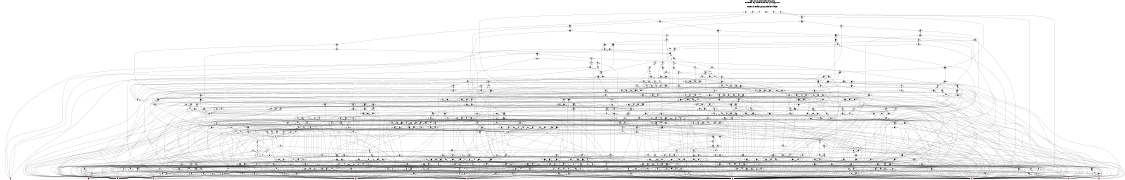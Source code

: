 # Network structure generated by ABC

digraph network {
size = "7.5,10";
center = true;
edge [dir = back];

{
  node [shape = plaintext];
  edge [style = invis];
  LevelTitle1 [label=""];
  LevelTitle2 [label=""];
  Level36 [label = ""];
  Level35 [label = ""];
  Level34 [label = ""];
  Level33 [label = ""];
  Level32 [label = ""];
  Level31 [label = ""];
  Level30 [label = ""];
  Level29 [label = ""];
  Level28 [label = ""];
  Level27 [label = ""];
  Level26 [label = ""];
  Level25 [label = ""];
  Level24 [label = ""];
  Level23 [label = ""];
  Level22 [label = ""];
  Level21 [label = ""];
  Level20 [label = ""];
  Level19 [label = ""];
  Level18 [label = ""];
  Level17 [label = ""];
  Level16 [label = ""];
  Level15 [label = ""];
  Level14 [label = ""];
  Level13 [label = ""];
  Level12 [label = ""];
  Level11 [label = ""];
  Level10 [label = ""];
  Level9 [label = ""];
  Level8 [label = ""];
  Level7 [label = ""];
  Level6 [label = ""];
  Level5 [label = ""];
  Level4 [label = ""];
  Level3 [label = ""];
  Level2 [label = ""];
  Level1 [label = ""];
  Level0 [label = ""];
  LevelTitle1 ->  LevelTitle2 ->  Level36 ->  Level35 ->  Level34 ->  Level33 ->  Level32 ->  Level31 ->  Level30 ->  Level29 ->  Level28 ->  Level27 ->  Level26 ->  Level25 ->  Level24 ->  Level23 ->  Level22 ->  Level21 ->  Level20 ->  Level19 ->  Level18 ->  Level17 ->  Level16 ->  Level15 ->  Level14 ->  Level13 ->  Level12 ->  Level11 ->  Level10 ->  Level9 ->  Level8 ->  Level7 ->  Level6 ->  Level5 ->  Level4 ->  Level3 ->  Level2 ->  Level1 ->  Level0;
}

{
  rank = same;
  LevelTitle1;
  title1 [shape=plaintext,
          fontsize=20,
          fontname = "Times-Roman",
          label="Network structure visualized by ABC\nBenchmark \"top\". Time was Thu Oct  8 20:18:58 2020. "
         ];
}

{
  rank = same;
  LevelTitle2;
  title2 [shape=plaintext,
          fontsize=18,
          fontname = "Times-Roman",
          label="The network contains 630 logic nodes and 0 latches.\n"
         ];
}

{
  rank = same;
  Level36;
  Node11 [label = "pp", shape = invtriangle, color = coral, fillcolor = coral];
  Node12 [label = "pk", shape = invtriangle, color = coral, fillcolor = coral];
  Node13 [label = "pl", shape = invtriangle, color = coral, fillcolor = coral];
  Node14 [label = "pm", shape = invtriangle, color = coral, fillcolor = coral];
  Node15 [label = "pn", shape = invtriangle, color = coral, fillcolor = coral];
  Node16 [label = "po", shape = invtriangle, color = coral, fillcolor = coral];
}

{
  rank = same;
  Level35;
  Node646 [label = "646\n", shape = ellipse];
}

{
  rank = same;
  Level34;
  Node561 [label = "561\n", shape = ellipse];
  Node645 [label = "645\n", shape = ellipse];
}

{
  rank = same;
  Level33;
  Node551 [label = "551\n", shape = ellipse];
  Node640 [label = "640\n", shape = ellipse];
}

{
  rank = same;
  Level32;
  Node546 [label = "546\n", shape = ellipse];
  Node560 [label = "560\n", shape = ellipse];
  Node639 [label = "639\n", shape = ellipse];
}

{
  rank = same;
  Level31;
  Node543 [label = "543\n", shape = ellipse];
  Node555 [label = "555\n", shape = ellipse];
  Node638 [label = "638\n", shape = ellipse];
}

{
  rank = same;
  Level30;
  Node539 [label = "539\n", shape = ellipse];
  Node552 [label = "552\n", shape = ellipse];
  Node554 [label = "554\n", shape = ellipse];
  Node564 [label = "564\n", shape = ellipse];
}

{
  rank = same;
  Level29;
  Node265 [label = "265\n", shape = ellipse];
  Node491 [label = "491\n", shape = ellipse];
  Node493 [label = "493\n", shape = ellipse];
  Node538 [label = "538\n", shape = ellipse];
  Node563 [label = "563\n", shape = ellipse];
}

{
  rank = same;
  Level28;
  Node264 [label = "264\n", shape = ellipse];
  Node490 [label = "490\n", shape = ellipse];
  Node492 [label = "492\n", shape = ellipse];
  Node537 [label = "537\n", shape = ellipse];
  Node562 [label = "562\n", shape = ellipse];
}

{
  rank = same;
  Level27;
  Node263 [label = "263\n", shape = ellipse];
  Node489 [label = "489\n", shape = ellipse];
}

{
  rank = same;
  Level26;
  Node260 [label = "260\n", shape = ellipse];
  Node262 [label = "262\n", shape = ellipse];
  Node488 [label = "488\n", shape = ellipse];
}

{
  rank = same;
  Level25;
  Node195 [label = "195\n", shape = ellipse];
  Node200 [label = "200\n", shape = ellipse];
  Node475 [label = "475\n", shape = ellipse];
  Node481 [label = "481\n", shape = ellipse];
  Node644 [label = "644\n", shape = ellipse];
}

{
  rank = same;
  Level24;
  Node194 [label = "194\n", shape = ellipse];
  Node199 [label = "199\n", shape = ellipse];
  Node468 [label = "468\n", shape = ellipse];
  Node474 [label = "474\n", shape = ellipse];
  Node480 [label = "480\n", shape = ellipse];
  Node487 [label = "487\n", shape = ellipse];
  Node636 [label = "636\n", shape = ellipse];
  Node643 [label = "643\n", shape = ellipse];
}

{
  rank = same;
  Level23;
  Node193 [label = "193\n", shape = ellipse];
  Node467 [label = "467\n", shape = ellipse];
  Node471 [label = "471\n", shape = ellipse];
  Node479 [label = "479\n", shape = ellipse];
  Node483 [label = "483\n", shape = ellipse];
  Node635 [label = "635\n", shape = ellipse];
  Node642 [label = "642\n", shape = ellipse];
}

{
  rank = same;
  Level22;
  Node185 [label = "185\n", shape = ellipse];
  Node192 [label = "192\n", shape = ellipse];
  Node382 [label = "382\n", shape = ellipse];
  Node465 [label = "465\n", shape = ellipse];
  Node469 [label = "469\n", shape = ellipse];
  Node470 [label = "470\n", shape = ellipse];
  Node482 [label = "482\n", shape = ellipse];
  Node576 [label = "576\n", shape = ellipse];
  Node581 [label = "581\n", shape = ellipse];
  Node582 [label = "582\n", shape = ellipse];
  Node634 [label = "634\n", shape = ellipse];
}

{
  rank = same;
  Level21;
  Node180 [label = "180\n", shape = ellipse];
  Node191 [label = "191\n", shape = ellipse];
  Node363 [label = "363\n", shape = ellipse];
  Node373 [label = "373\n", shape = ellipse];
  Node381 [label = "381\n", shape = ellipse];
  Node420 [label = "420\n", shape = ellipse];
  Node426 [label = "426\n", shape = ellipse];
  Node452 [label = "452\n", shape = ellipse];
  Node473 [label = "473\n", shape = ellipse];
  Node477 [label = "477\n", shape = ellipse];
  Node486 [label = "486\n", shape = ellipse];
  Node575 [label = "575\n", shape = ellipse];
  Node580 [label = "580\n", shape = ellipse];
  Node631 [label = "631\n", shape = ellipse];
  Node633 [label = "633\n", shape = ellipse];
  Node641 [label = "641\n", shape = ellipse];
}

{
  rank = same;
  Level20;
  Node178 [label = "178\n", shape = ellipse];
  Node179 [label = "179\n", shape = ellipse];
  Node188 [label = "188\n", shape = ellipse];
  Node189 [label = "189\n", shape = ellipse];
  Node362 [label = "362\n", shape = ellipse];
  Node372 [label = "372\n", shape = ellipse];
  Node380 [label = "380\n", shape = ellipse];
  Node419 [label = "419\n", shape = ellipse];
  Node425 [label = "425\n", shape = ellipse];
  Node451 [label = "451\n", shape = ellipse];
  Node466 [label = "466\n", shape = ellipse];
  Node472 [label = "472\n", shape = ellipse];
  Node476 [label = "476\n", shape = ellipse];
  Node478 [label = "478\n", shape = ellipse];
  Node485 [label = "485\n", shape = ellipse];
  Node574 [label = "574\n", shape = ellipse];
  Node579 [label = "579\n", shape = ellipse];
  Node592 [label = "592\n", shape = ellipse];
  Node597 [label = "597\n", shape = ellipse];
  Node630 [label = "630\n", shape = ellipse];
}

{
  rank = same;
  Level19;
  Node135 [label = "135\n", shape = ellipse];
  Node140 [label = "140\n", shape = ellipse];
  Node148 [label = "148\n", shape = ellipse];
  Node184 [label = "184\n", shape = ellipse];
  Node187 [label = "187\n", shape = ellipse];
  Node351 [label = "351\n", shape = ellipse];
  Node361 [label = "361\n", shape = ellipse];
  Node371 [label = "371\n", shape = ellipse];
  Node379 [label = "379\n", shape = ellipse];
  Node387 [label = "387\n", shape = ellipse];
  Node399 [label = "399\n", shape = ellipse];
  Node409 [label = "409\n", shape = ellipse];
  Node432 [label = "432\n", shape = ellipse];
  Node439 [label = "439\n", shape = ellipse];
  Node450 [label = "450\n", shape = ellipse];
  Node573 [label = "573\n", shape = ellipse];
  Node578 [label = "578\n", shape = ellipse];
  Node591 [label = "591\n", shape = ellipse];
  Node596 [label = "596\n", shape = ellipse];
  Node622 [label = "622\n", shape = ellipse];
  Node637 [label = "637\n", shape = ellipse];
}

{
  rank = same;
  Level18;
  Node134 [label = "134\n", shape = ellipse];
  Node139 [label = "139\n", shape = ellipse];
  Node147 [label = "147\n", shape = ellipse];
  Node169 [label = "169\n", shape = ellipse];
  Node181 [label = "181\n", shape = ellipse];
  Node256 [label = "256\n", shape = ellipse];
  Node350 [label = "350\n", shape = ellipse];
  Node360 [label = "360\n", shape = ellipse];
  Node370 [label = "370\n", shape = ellipse];
  Node378 [label = "378\n", shape = ellipse];
  Node386 [label = "386\n", shape = ellipse];
  Node398 [label = "398\n", shape = ellipse];
  Node408 [label = "408\n", shape = ellipse];
  Node431 [label = "431\n", shape = ellipse];
  Node438 [label = "438\n", shape = ellipse];
  Node449 [label = "449\n", shape = ellipse];
  Node559 [label = "559\n", shape = ellipse];
  Node569 [label = "569\n", shape = ellipse];
  Node572 [label = "572\n", shape = ellipse];
  Node577 [label = "577\n", shape = ellipse];
  Node587 [label = "587\n", shape = ellipse];
  Node590 [label = "590\n", shape = ellipse];
  Node595 [label = "595\n", shape = ellipse];
  Node602 [label = "602\n", shape = ellipse];
  Node603 [label = "603\n", shape = ellipse];
  Node621 [label = "621\n", shape = ellipse];
}

{
  rank = same;
  Level17;
  Node117 [label = "117\n", shape = ellipse];
  Node130 [label = "130\n", shape = ellipse];
  Node133 [label = "133\n", shape = ellipse];
  Node138 [label = "138\n", shape = ellipse];
  Node143 [label = "143\n", shape = ellipse];
  Node146 [label = "146\n", shape = ellipse];
  Node168 [label = "168\n", shape = ellipse];
  Node255 [label = "255\n", shape = ellipse];
  Node349 [label = "349\n", shape = ellipse];
  Node356 [label = "356\n", shape = ellipse];
  Node357 [label = "357\n", shape = ellipse];
  Node359 [label = "359\n", shape = ellipse];
  Node369 [label = "369\n", shape = ellipse];
  Node377 [label = "377\n", shape = ellipse];
  Node385 [label = "385\n", shape = ellipse];
  Node393 [label = "393\n", shape = ellipse];
  Node550 [label = "550\n", shape = ellipse];
  Node558 [label = "558\n", shape = ellipse];
  Node568 [label = "568\n", shape = ellipse];
  Node589 [label = "589\n", shape = ellipse];
  Node594 [label = "594\n", shape = ellipse];
  Node601 [label = "601\n", shape = ellipse];
  Node620 [label = "620\n", shape = ellipse];
}

{
  rank = same;
  Level16;
  Node116 [label = "116\n", shape = ellipse];
  Node125 [label = "125\n", shape = ellipse];
  Node132 [label = "132\n", shape = ellipse];
  Node137 [label = "137\n", shape = ellipse];
  Node145 [label = "145\n", shape = ellipse];
  Node167 [label = "167\n", shape = ellipse];
  Node251 [label = "251\n", shape = ellipse];
  Node254 [label = "254\n", shape = ellipse];
  Node259 [label = "259\n", shape = ellipse];
  Node348 [label = "348\n", shape = ellipse];
  Node354 [label = "354\n", shape = ellipse];
  Node358 [label = "358\n", shape = ellipse];
  Node368 [label = "368\n", shape = ellipse];
  Node375 [label = "375\n", shape = ellipse];
  Node376 [label = "376\n", shape = ellipse];
  Node384 [label = "384\n", shape = ellipse];
  Node464 [label = "464\n", shape = ellipse];
  Node549 [label = "549\n", shape = ellipse];
  Node556 [label = "556\n", shape = ellipse];
  Node557 [label = "557\n", shape = ellipse];
  Node588 [label = "588\n", shape = ellipse];
  Node593 [label = "593\n", shape = ellipse];
  Node600 [label = "600\n", shape = ellipse];
  Node619 [label = "619\n", shape = ellipse];
}

{
  rank = same;
  Level15;
  Node115 [label = "115\n", shape = ellipse];
  Node124 [label = "124\n", shape = ellipse];
  Node131 [label = "131\n", shape = ellipse];
  Node136 [label = "136\n", shape = ellipse];
  Node144 [label = "144\n", shape = ellipse];
  Node166 [label = "166\n", shape = ellipse];
  Node183 [label = "183\n", shape = ellipse];
  Node249 [label = "249\n", shape = ellipse];
  Node253 [label = "253\n", shape = ellipse];
  Node258 [label = "258\n", shape = ellipse];
  Node346 [label = "346\n", shape = ellipse];
  Node347 [label = "347\n", shape = ellipse];
  Node374 [label = "374\n", shape = ellipse];
  Node383 [label = "383\n", shape = ellipse];
  Node418 [label = "418\n", shape = ellipse];
  Node424 [label = "424\n", shape = ellipse];
  Node437 [label = "437\n", shape = ellipse];
  Node443 [label = "443\n", shape = ellipse];
  Node462 [label = "462\n", shape = ellipse];
  Node463 [label = "463\n", shape = ellipse];
  Node497 [label = "497\n", shape = ellipse];
  Node510 [label = "510\n", shape = ellipse];
  Node548 [label = "548\n", shape = ellipse];
  Node553 [label = "553\n", shape = ellipse];
  Node628 [label = "628\n", shape = ellipse];
  Node629 [label = "629\n", shape = ellipse];
  Node632 [label = "632\n", shape = ellipse];
}

{
  rank = same;
  Level14;
  Node97 [label = "97\n", shape = ellipse];
  Node113 [label = "113\n", shape = ellipse];
  Node182 [label = "182\n", shape = ellipse];
  Node186 [label = "186\n", shape = ellipse];
  Node209 [label = "209\n", shape = ellipse];
  Node226 [label = "226\n", shape = ellipse];
  Node245 [label = "245\n", shape = ellipse];
  Node257 [label = "257\n", shape = ellipse];
  Node261 [label = "261\n", shape = ellipse];
  Node320 [label = "320\n", shape = ellipse];
  Node322 [label = "322\n", shape = ellipse];
  Node343 [label = "343\n", shape = ellipse];
  Node345 [label = "345\n", shape = ellipse];
  Node397 [label = "397\n", shape = ellipse];
  Node403 [label = "403\n", shape = ellipse];
  Node407 [label = "407\n", shape = ellipse];
  Node417 [label = "417\n", shape = ellipse];
  Node423 [label = "423\n", shape = ellipse];
  Node430 [label = "430\n", shape = ellipse];
  Node436 [label = "436\n", shape = ellipse];
  Node442 [label = "442\n", shape = ellipse];
  Node456 [label = "456\n", shape = ellipse];
  Node461 [label = "461\n", shape = ellipse];
  Node496 [label = "496\n", shape = ellipse];
  Node509 [label = "509\n", shape = ellipse];
  Node520 [label = "520\n", shape = ellipse];
  Node545 [label = "545\n", shape = ellipse];
  Node586 [label = "586\n", shape = ellipse];
  Node607 [label = "607\n", shape = ellipse];
  Node610 [label = "610\n", shape = ellipse];
  Node618 [label = "618\n", shape = ellipse];
  Node627 [label = "627\n", shape = ellipse];
}

{
  rank = same;
  Level13;
  Node83 [label = "83\n", shape = ellipse];
  Node87 [label = "87\n", shape = ellipse];
  Node91 [label = "91\n", shape = ellipse];
  Node96 [label = "96\n", shape = ellipse];
  Node110 [label = "110\n", shape = ellipse];
  Node112 [label = "112\n", shape = ellipse];
  Node165 [label = "165\n", shape = ellipse];
  Node177 [label = "177\n", shape = ellipse];
  Node208 [label = "208\n", shape = ellipse];
  Node213 [label = "213\n", shape = ellipse];
  Node225 [label = "225\n", shape = ellipse];
  Node244 [label = "244\n", shape = ellipse];
  Node319 [label = "319\n", shape = ellipse];
  Node321 [label = "321\n", shape = ellipse];
  Node341 [label = "341\n", shape = ellipse];
  Node344 [label = "344\n", shape = ellipse];
  Node396 [label = "396\n", shape = ellipse];
  Node402 [label = "402\n", shape = ellipse];
  Node406 [label = "406\n", shape = ellipse];
  Node416 [label = "416\n", shape = ellipse];
  Node422 [label = "422\n", shape = ellipse];
  Node429 [label = "429\n", shape = ellipse];
  Node435 [label = "435\n", shape = ellipse];
  Node441 [label = "441\n", shape = ellipse];
  Node455 [label = "455\n", shape = ellipse];
  Node460 [label = "460\n", shape = ellipse];
  Node495 [label = "495\n", shape = ellipse];
  Node508 [label = "508\n", shape = ellipse];
  Node519 [label = "519\n", shape = ellipse];
  Node536 [label = "536\n", shape = ellipse];
  Node571 [label = "571\n", shape = ellipse];
  Node585 [label = "585\n", shape = ellipse];
  Node606 [label = "606\n", shape = ellipse];
  Node609 [label = "609\n", shape = ellipse];
  Node617 [label = "617\n", shape = ellipse];
  Node626 [label = "626\n", shape = ellipse];
}

{
  rank = same;
  Level12;
  Node82 [label = "82\n", shape = ellipse];
  Node86 [label = "86\n", shape = ellipse];
  Node90 [label = "90\n", shape = ellipse];
  Node95 [label = "95\n", shape = ellipse];
  Node108 [label = "108\n", shape = ellipse];
  Node111 [label = "111\n", shape = ellipse];
  Node164 [label = "164\n", shape = ellipse];
  Node176 [label = "176\n", shape = ellipse];
  Node190 [label = "190\n", shape = ellipse];
  Node207 [label = "207\n", shape = ellipse];
  Node212 [label = "212\n", shape = ellipse];
  Node224 [label = "224\n", shape = ellipse];
  Node243 [label = "243\n", shape = ellipse];
  Node318 [label = "318\n", shape = ellipse];
  Node335 [label = "335\n", shape = ellipse];
  Node340 [label = "340\n", shape = ellipse];
  Node395 [label = "395\n", shape = ellipse];
  Node401 [label = "401\n", shape = ellipse];
  Node405 [label = "405\n", shape = ellipse];
  Node414 [label = "414\n", shape = ellipse];
  Node428 [label = "428\n", shape = ellipse];
  Node434 [label = "434\n", shape = ellipse];
  Node440 [label = "440\n", shape = ellipse];
  Node454 [label = "454\n", shape = ellipse];
  Node494 [label = "494\n", shape = ellipse];
  Node507 [label = "507\n", shape = ellipse];
  Node518 [label = "518\n", shape = ellipse];
  Node535 [label = "535\n", shape = ellipse];
  Node570 [label = "570\n", shape = ellipse];
  Node584 [label = "584\n", shape = ellipse];
  Node605 [label = "605\n", shape = ellipse];
  Node608 [label = "608\n", shape = ellipse];
  Node616 [label = "616\n", shape = ellipse];
  Node625 [label = "625\n", shape = ellipse];
}

{
  rank = same;
  Level11;
  Node81 [label = "81\n", shape = ellipse];
  Node85 [label = "85\n", shape = ellipse];
  Node89 [label = "89\n", shape = ellipse];
  Node93 [label = "93\n", shape = ellipse];
  Node102 [label = "102\n", shape = ellipse];
  Node107 [label = "107\n", shape = ellipse];
  Node129 [label = "129\n", shape = ellipse];
  Node142 [label = "142\n", shape = ellipse];
  Node156 [label = "156\n", shape = ellipse];
  Node163 [label = "163\n", shape = ellipse];
  Node175 [label = "175\n", shape = ellipse];
  Node206 [label = "206\n", shape = ellipse];
  Node211 [label = "211\n", shape = ellipse];
  Node223 [label = "223\n", shape = ellipse];
  Node317 [label = "317\n", shape = ellipse];
  Node334 [label = "334\n", shape = ellipse];
  Node339 [label = "339\n", shape = ellipse];
  Node342 [label = "342\n", shape = ellipse];
  Node394 [label = "394\n", shape = ellipse];
  Node400 [label = "400\n", shape = ellipse];
  Node404 [label = "404\n", shape = ellipse];
  Node412 [label = "412\n", shape = ellipse];
  Node413 [label = "413\n", shape = ellipse];
  Node427 [label = "427\n", shape = ellipse];
  Node433 [label = "433\n", shape = ellipse];
  Node453 [label = "453\n", shape = ellipse];
  Node506 [label = "506\n", shape = ellipse];
  Node517 [label = "517\n", shape = ellipse];
  Node534 [label = "534\n", shape = ellipse];
  Node583 [label = "583\n", shape = ellipse];
  Node604 [label = "604\n", shape = ellipse];
}

{
  rank = same;
  Level10;
  Node80 [label = "80\n", shape = ellipse];
  Node84 [label = "84\n", shape = ellipse];
  Node88 [label = "88\n", shape = ellipse];
  Node92 [label = "92\n", shape = ellipse];
  Node101 [label = "101\n", shape = ellipse];
  Node106 [label = "106\n", shape = ellipse];
  Node109 [label = "109\n", shape = ellipse];
  Node128 [label = "128\n", shape = ellipse];
  Node141 [label = "141\n", shape = ellipse];
  Node155 [label = "155\n", shape = ellipse];
  Node162 [label = "162\n", shape = ellipse];
  Node174 [label = "174\n", shape = ellipse];
  Node205 [label = "205\n", shape = ellipse];
  Node210 [label = "210\n", shape = ellipse];
  Node316 [label = "316\n", shape = ellipse];
}

{
  rank = same;
  Level9;
  Node79 [label = "79\n", shape = ellipse];
  Node310 [label = "310\n", shape = ellipse];
  Node315 [label = "315\n", shape = ellipse];
}

{
  rank = same;
  Level8;
  Node78 [label = "78\n", shape = ellipse];
  Node309 [label = "309\n", shape = ellipse];
  Node314 [label = "314\n", shape = ellipse];
}

{
  rank = same;
  Level7;
  Node75 [label = "75\n", shape = ellipse];
  Node77 [label = "77\n", shape = ellipse];
  Node308 [label = "308\n", shape = ellipse];
  Node312 [label = "312\n", shape = ellipse];
  Node313 [label = "313\n", shape = ellipse];
  Node484 [label = "484\n", shape = ellipse];
}

{
  rank = same;
  Level6;
  Node61 [label = "61\n", shape = ellipse];
  Node73 [label = "73\n", shape = ellipse];
  Node74 [label = "74\n", shape = ellipse];
  Node76 [label = "76\n", shape = ellipse];
  Node274 [label = "274\n", shape = ellipse];
  Node285 [label = "285\n", shape = ellipse];
  Node307 [label = "307\n", shape = ellipse];
  Node311 [label = "311\n", shape = ellipse];
  Node327 [label = "327\n", shape = ellipse];
  Node392 [label = "392\n", shape = ellipse];
}

{
  rank = same;
  Level5;
  Node34 [label = "34\n", shape = ellipse];
  Node47 [label = "47\n", shape = ellipse];
  Node60 [label = "60\n", shape = ellipse];
  Node66 [label = "66\n", shape = ellipse];
  Node72 [label = "72\n", shape = ellipse];
  Node120 [label = "120\n", shape = ellipse];
  Node152 [label = "152\n", shape = ellipse];
  Node160 [label = "160\n", shape = ellipse];
  Node173 [label = "173\n", shape = ellipse];
  Node204 [label = "204\n", shape = ellipse];
  Node218 [label = "218\n", shape = ellipse];
  Node222 [label = "222\n", shape = ellipse];
  Node250 [label = "250\n", shape = ellipse];
  Node252 [label = "252\n", shape = ellipse];
  Node269 [label = "269\n", shape = ellipse];
  Node279 [label = "279\n", shape = ellipse];
  Node284 [label = "284\n", shape = ellipse];
  Node289 [label = "289\n", shape = ellipse];
  Node293 [label = "293\n", shape = ellipse];
  Node305 [label = "305\n", shape = ellipse];
  Node306 [label = "306\n", shape = ellipse];
  Node326 [label = "326\n", shape = ellipse];
  Node330 [label = "330\n", shape = ellipse];
  Node333 [label = "333\n", shape = ellipse];
  Node353 [label = "353\n", shape = ellipse];
  Node367 [label = "367\n", shape = ellipse];
  Node391 [label = "391\n", shape = ellipse];
  Node447 [label = "447\n", shape = ellipse];
  Node459 [label = "459\n", shape = ellipse];
  Node501 [label = "501\n", shape = ellipse];
  Node505 [label = "505\n", shape = ellipse];
  Node524 [label = "524\n", shape = ellipse];
  Node544 [label = "544\n", shape = ellipse];
  Node547 [label = "547\n", shape = ellipse];
  Node567 [label = "567\n", shape = ellipse];
}

{
  rank = same;
  Level4;
  Node24 [label = "24\n", shape = ellipse];
  Node33 [label = "33\n", shape = ellipse];
  Node40 [label = "40\n", shape = ellipse];
  Node46 [label = "46\n", shape = ellipse];
  Node59 [label = "59\n", shape = ellipse];
  Node65 [label = "65\n", shape = ellipse];
  Node71 [label = "71\n", shape = ellipse];
  Node119 [label = "119\n", shape = ellipse];
  Node151 [label = "151\n", shape = ellipse];
  Node159 [label = "159\n", shape = ellipse];
  Node172 [label = "172\n", shape = ellipse];
  Node198 [label = "198\n", shape = ellipse];
  Node203 [label = "203\n", shape = ellipse];
  Node217 [label = "217\n", shape = ellipse];
  Node221 [label = "221\n", shape = ellipse];
  Node229 [label = "229\n", shape = ellipse];
  Node233 [label = "233\n", shape = ellipse];
  Node236 [label = "236\n", shape = ellipse];
  Node239 [label = "239\n", shape = ellipse];
  Node242 [label = "242\n", shape = ellipse];
  Node248 [label = "248\n", shape = ellipse];
  Node267 [label = "267\n", shape = ellipse];
  Node268 [label = "268\n", shape = ellipse];
  Node272 [label = "272\n", shape = ellipse];
  Node273 [label = "273\n", shape = ellipse];
  Node278 [label = "278\n", shape = ellipse];
  Node283 [label = "283\n", shape = ellipse];
  Node288 [label = "288\n", shape = ellipse];
  Node292 [label = "292\n", shape = ellipse];
  Node298 [label = "298\n", shape = ellipse];
  Node301 [label = "301\n", shape = ellipse];
  Node304 [label = "304\n", shape = ellipse];
  Node325 [label = "325\n", shape = ellipse];
  Node329 [label = "329\n", shape = ellipse];
  Node332 [label = "332\n", shape = ellipse];
  Node352 [label = "352\n", shape = ellipse];
  Node366 [label = "366\n", shape = ellipse];
  Node390 [label = "390\n", shape = ellipse];
  Node415 [label = "415\n", shape = ellipse];
  Node421 [label = "421\n", shape = ellipse];
  Node446 [label = "446\n", shape = ellipse];
  Node458 [label = "458\n", shape = ellipse];
  Node500 [label = "500\n", shape = ellipse];
  Node504 [label = "504\n", shape = ellipse];
  Node513 [label = "513\n", shape = ellipse];
  Node516 [label = "516\n", shape = ellipse];
  Node523 [label = "523\n", shape = ellipse];
  Node527 [label = "527\n", shape = ellipse];
  Node530 [label = "530\n", shape = ellipse];
  Node533 [label = "533\n", shape = ellipse];
  Node566 [label = "566\n", shape = ellipse];
  Node614 [label = "614\n", shape = ellipse];
  Node624 [label = "624\n", shape = ellipse];
}

{
  rank = same;
  Level3;
  Node21 [label = "21\n", shape = ellipse];
  Node23 [label = "23\n", shape = ellipse];
  Node27 [label = "27\n", shape = ellipse];
  Node32 [label = "32\n", shape = ellipse];
  Node39 [label = "39\n", shape = ellipse];
  Node44 [label = "44\n", shape = ellipse];
  Node50 [label = "50\n", shape = ellipse];
  Node52 [label = "52\n", shape = ellipse];
  Node56 [label = "56\n", shape = ellipse];
  Node64 [label = "64\n", shape = ellipse];
  Node68 [label = "68\n", shape = ellipse];
  Node70 [label = "70\n", shape = ellipse];
  Node100 [label = "100\n", shape = ellipse];
  Node105 [label = "105\n", shape = ellipse];
  Node118 [label = "118\n", shape = ellipse];
  Node122 [label = "122\n", shape = ellipse];
  Node123 [label = "123\n", shape = ellipse];
  Node127 [label = "127\n", shape = ellipse];
  Node150 [label = "150\n", shape = ellipse];
  Node154 [label = "154\n", shape = ellipse];
  Node158 [label = "158\n", shape = ellipse];
  Node171 [label = "171\n", shape = ellipse];
  Node197 [label = "197\n", shape = ellipse];
  Node202 [label = "202\n", shape = ellipse];
  Node216 [label = "216\n", shape = ellipse];
  Node220 [label = "220\n", shape = ellipse];
  Node228 [label = "228\n", shape = ellipse];
  Node232 [label = "232\n", shape = ellipse];
  Node235 [label = "235\n", shape = ellipse];
  Node238 [label = "238\n", shape = ellipse];
  Node241 [label = "241\n", shape = ellipse];
  Node247 [label = "247\n", shape = ellipse];
  Node271 [label = "271\n", shape = ellipse];
  Node277 [label = "277\n", shape = ellipse];
  Node282 [label = "282\n", shape = ellipse];
  Node287 [label = "287\n", shape = ellipse];
  Node291 [label = "291\n", shape = ellipse];
  Node297 [label = "297\n", shape = ellipse];
  Node300 [label = "300\n", shape = ellipse];
  Node303 [label = "303\n", shape = ellipse];
  Node324 [label = "324\n", shape = ellipse];
  Node328 [label = "328\n", shape = ellipse];
  Node331 [label = "331\n", shape = ellipse];
  Node337 [label = "337\n", shape = ellipse];
  Node338 [label = "338\n", shape = ellipse];
  Node355 [label = "355\n", shape = ellipse];
  Node365 [label = "365\n", shape = ellipse];
  Node389 [label = "389\n", shape = ellipse];
  Node411 [label = "411\n", shape = ellipse];
  Node445 [label = "445\n", shape = ellipse];
  Node457 [label = "457\n", shape = ellipse];
  Node499 [label = "499\n", shape = ellipse];
  Node503 [label = "503\n", shape = ellipse];
  Node512 [label = "512\n", shape = ellipse];
  Node515 [label = "515\n", shape = ellipse];
  Node522 [label = "522\n", shape = ellipse];
  Node526 [label = "526\n", shape = ellipse];
  Node529 [label = "529\n", shape = ellipse];
  Node532 [label = "532\n", shape = ellipse];
  Node542 [label = "542\n", shape = ellipse];
  Node599 [label = "599\n", shape = ellipse];
  Node613 [label = "613\n", shape = ellipse];
  Node623 [label = "623\n", shape = ellipse];
}

{
  rank = same;
  Level2;
  Node20 [label = "20\n", shape = ellipse];
  Node26 [label = "26\n", shape = ellipse];
  Node29 [label = "29\n", shape = ellipse];
  Node31 [label = "31\n", shape = ellipse];
  Node38 [label = "38\n", shape = ellipse];
  Node42 [label = "42\n", shape = ellipse];
  Node49 [label = "49\n", shape = ellipse];
  Node51 [label = "51\n", shape = ellipse];
  Node55 [label = "55\n", shape = ellipse];
  Node58 [label = "58\n", shape = ellipse];
  Node63 [label = "63\n", shape = ellipse];
  Node67 [label = "67\n", shape = ellipse];
  Node69 [label = "69\n", shape = ellipse];
  Node98 [label = "98\n", shape = ellipse];
  Node99 [label = "99\n", shape = ellipse];
  Node104 [label = "104\n", shape = ellipse];
  Node114 [label = "114\n", shape = ellipse];
  Node121 [label = "121\n", shape = ellipse];
  Node126 [label = "126\n", shape = ellipse];
  Node149 [label = "149\n", shape = ellipse];
  Node153 [label = "153\n", shape = ellipse];
  Node157 [label = "157\n", shape = ellipse];
  Node170 [label = "170\n", shape = ellipse];
  Node196 [label = "196\n", shape = ellipse];
  Node201 [label = "201\n", shape = ellipse];
  Node215 [label = "215\n", shape = ellipse];
  Node219 [label = "219\n", shape = ellipse];
  Node227 [label = "227\n", shape = ellipse];
  Node231 [label = "231\n", shape = ellipse];
  Node234 [label = "234\n", shape = ellipse];
  Node237 [label = "237\n", shape = ellipse];
  Node240 [label = "240\n", shape = ellipse];
  Node246 [label = "246\n", shape = ellipse];
  Node266 [label = "266\n", shape = ellipse];
  Node270 [label = "270\n", shape = ellipse];
  Node276 [label = "276\n", shape = ellipse];
  Node281 [label = "281\n", shape = ellipse];
  Node286 [label = "286\n", shape = ellipse];
  Node290 [label = "290\n", shape = ellipse];
  Node294 [label = "294\n", shape = ellipse];
  Node296 [label = "296\n", shape = ellipse];
  Node299 [label = "299\n", shape = ellipse];
  Node302 [label = "302\n", shape = ellipse];
  Node323 [label = "323\n", shape = ellipse];
  Node336 [label = "336\n", shape = ellipse];
  Node364 [label = "364\n", shape = ellipse];
  Node388 [label = "388\n", shape = ellipse];
  Node410 [label = "410\n", shape = ellipse];
  Node444 [label = "444\n", shape = ellipse];
  Node498 [label = "498\n", shape = ellipse];
  Node502 [label = "502\n", shape = ellipse];
  Node511 [label = "511\n", shape = ellipse];
  Node514 [label = "514\n", shape = ellipse];
  Node521 [label = "521\n", shape = ellipse];
  Node525 [label = "525\n", shape = ellipse];
  Node528 [label = "528\n", shape = ellipse];
  Node531 [label = "531\n", shape = ellipse];
  Node541 [label = "541\n", shape = ellipse];
  Node565 [label = "565\n", shape = ellipse];
  Node598 [label = "598\n", shape = ellipse];
  Node612 [label = "612\n", shape = ellipse];
  Node615 [label = "615\n", shape = ellipse];
}

{
  rank = same;
  Level1;
  Node17 [label = "17\n", shape = ellipse];
  Node18 [label = "18\n", shape = ellipse];
  Node19 [label = "19\n", shape = ellipse];
  Node22 [label = "22\n", shape = ellipse];
  Node25 [label = "25\n", shape = ellipse];
  Node28 [label = "28\n", shape = ellipse];
  Node30 [label = "30\n", shape = ellipse];
  Node35 [label = "35\n", shape = ellipse];
  Node36 [label = "36\n", shape = ellipse];
  Node37 [label = "37\n", shape = ellipse];
  Node41 [label = "41\n", shape = ellipse];
  Node43 [label = "43\n", shape = ellipse];
  Node45 [label = "45\n", shape = ellipse];
  Node48 [label = "48\n", shape = ellipse];
  Node53 [label = "53\n", shape = ellipse];
  Node54 [label = "54\n", shape = ellipse];
  Node57 [label = "57\n", shape = ellipse];
  Node62 [label = "62\n", shape = ellipse];
  Node94 [label = "94\n", shape = ellipse];
  Node103 [label = "103\n", shape = ellipse];
  Node161 [label = "161\n", shape = ellipse];
  Node214 [label = "214\n", shape = ellipse];
  Node230 [label = "230\n", shape = ellipse];
  Node275 [label = "275\n", shape = ellipse];
  Node280 [label = "280\n", shape = ellipse];
  Node295 [label = "295\n", shape = ellipse];
  Node448 [label = "448\n", shape = ellipse];
  Node540 [label = "540\n", shape = ellipse];
  Node611 [label = "611\n", shape = ellipse];
}

{
  rank = same;
  Level0;
  Node1 [label = "pa", shape = triangle, color = coral, fillcolor = coral];
  Node2 [label = "pb", shape = triangle, color = coral, fillcolor = coral];
  Node3 [label = "pc", shape = triangle, color = coral, fillcolor = coral];
  Node4 [label = "pd", shape = triangle, color = coral, fillcolor = coral];
  Node5 [label = "pe", shape = triangle, color = coral, fillcolor = coral];
  Node6 [label = "pf", shape = triangle, color = coral, fillcolor = coral];
  Node7 [label = "pg", shape = triangle, color = coral, fillcolor = coral];
  Node8 [label = "ph", shape = triangle, color = coral, fillcolor = coral];
  Node9 [label = "pi", shape = triangle, color = coral, fillcolor = coral];
  Node10 [label = "pj", shape = triangle, color = coral, fillcolor = coral];
}

title1 -> title2 [style = invis];
title2 -> Node11 [style = invis];
title2 -> Node12 [style = invis];
title2 -> Node13 [style = invis];
title2 -> Node14 [style = invis];
title2 -> Node15 [style = invis];
title2 -> Node16 [style = invis];
Node11 -> Node12 [style = invis];
Node12 -> Node13 [style = invis];
Node13 -> Node14 [style = invis];
Node14 -> Node15 [style = invis];
Node15 -> Node16 [style = invis];
Node11 -> Node24 [style = solid];
Node12 -> Node265 [style = solid];
Node13 -> Node561 [style = solid];
Node14 -> Node20 [style = solid];
Node15 -> Node18 [style = solid];
Node16 -> Node646 [style = solid];
Node17 -> Node1 [style = solid];
Node17 -> Node3 [style = solid];
Node18 -> Node2 [style = solid];
Node18 -> Node4 [style = solid];
Node19 -> Node2 [style = solid];
Node19 -> Node4 [style = solid];
Node20 -> Node18 [style = solid];
Node20 -> Node19 [style = solid];
Node21 -> Node17 [style = solid];
Node21 -> Node20 [style = solid];
Node22 -> Node1 [style = solid];
Node22 -> Node3 [style = solid];
Node23 -> Node20 [style = solid];
Node23 -> Node22 [style = solid];
Node24 -> Node21 [style = solid];
Node24 -> Node23 [style = solid];
Node25 -> Node1 [style = solid];
Node25 -> Node7 [style = solid];
Node26 -> Node8 [style = solid];
Node26 -> Node25 [style = solid];
Node27 -> Node10 [style = solid];
Node27 -> Node26 [style = solid];
Node28 -> Node7 [style = solid];
Node28 -> Node8 [style = solid];
Node29 -> Node10 [style = solid];
Node29 -> Node28 [style = solid];
Node30 -> Node6 [style = solid];
Node30 -> Node7 [style = solid];
Node31 -> Node10 [style = solid];
Node31 -> Node30 [style = solid];
Node32 -> Node29 [style = solid];
Node32 -> Node31 [style = solid];
Node33 -> Node1 [style = solid];
Node33 -> Node32 [style = solid];
Node34 -> Node5 [style = solid];
Node34 -> Node33 [style = solid];
Node35 -> Node1 [style = solid];
Node35 -> Node3 [style = solid];
Node36 -> Node7 [style = solid];
Node36 -> Node8 [style = solid];
Node37 -> Node6 [style = solid];
Node37 -> Node10 [style = solid];
Node38 -> Node35 [style = solid];
Node38 -> Node36 [style = solid];
Node39 -> Node37 [style = solid];
Node39 -> Node38 [style = solid];
Node40 -> Node5 [style = solid];
Node40 -> Node39 [style = solid];
Node41 -> Node8 [style = solid];
Node41 -> Node10 [style = solid];
Node42 -> Node7 [style = solid];
Node42 -> Node41 [style = solid];
Node43 -> Node7 [style = solid];
Node43 -> Node10 [style = solid];
Node44 -> Node42 [style = solid];
Node44 -> Node43 [style = solid];
Node45 -> Node5 [style = solid];
Node45 -> Node6 [style = solid];
Node46 -> Node44 [style = solid];
Node46 -> Node45 [style = solid];
Node47 -> Node17 [style = solid];
Node47 -> Node46 [style = solid];
Node48 -> Node1 [style = solid];
Node48 -> Node3 [style = solid];
Node49 -> Node37 [style = solid];
Node49 -> Node48 [style = solid];
Node50 -> Node5 [style = solid];
Node50 -> Node49 [style = solid];
Node51 -> Node36 [style = solid];
Node51 -> Node37 [style = solid];
Node52 -> Node5 [style = solid];
Node52 -> Node51 [style = solid];
Node53 -> Node6 [style = solid];
Node53 -> Node7 [style = solid];
Node54 -> Node8 [style = solid];
Node54 -> Node10 [style = solid];
Node55 -> Node53 [style = solid];
Node55 -> Node54 [style = solid];
Node56 -> Node5 [style = solid];
Node56 -> Node55 [style = solid];
Node57 -> Node5 [style = solid];
Node57 -> Node6 [style = solid];
Node58 -> Node36 [style = solid];
Node58 -> Node57 [style = solid];
Node59 -> Node52 [style = solid];
Node59 -> Node56 [style = solid];
Node60 -> Node58 [style = solid];
Node60 -> Node59 [style = solid];
Node61 -> Node3 [style = solid];
Node61 -> Node60 [style = solid];
Node62 -> Node5 [style = solid];
Node62 -> Node6 [style = solid];
Node63 -> Node8 [style = solid];
Node63 -> Node62 [style = solid];
Node64 -> Node10 [style = solid];
Node64 -> Node63 [style = solid];
Node65 -> Node7 [style = solid];
Node65 -> Node64 [style = solid];
Node66 -> Node22 [style = solid];
Node66 -> Node65 [style = solid];
Node67 -> Node36 [style = solid];
Node67 -> Node62 [style = solid];
Node68 -> Node22 [style = solid];
Node68 -> Node67 [style = solid];
Node69 -> Node8 [style = solid];
Node69 -> Node57 [style = solid];
Node70 -> Node10 [style = solid];
Node70 -> Node69 [style = solid];
Node71 -> Node7 [style = solid];
Node71 -> Node70 [style = solid];
Node72 -> Node22 [style = solid];
Node72 -> Node71 [style = solid];
Node73 -> Node34 [style = solid];
Node73 -> Node40 [style = solid];
Node74 -> Node47 [style = solid];
Node74 -> Node50 [style = solid];
Node75 -> Node73 [style = solid];
Node75 -> Node74 [style = solid];
Node76 -> Node68 [style = solid];
Node76 -> Node72 [style = solid];
Node77 -> Node61 [style = solid];
Node77 -> Node66 [style = solid];
Node78 -> Node76 [style = solid];
Node78 -> Node77 [style = solid];
Node79 -> Node75 [style = solid];
Node79 -> Node78 [style = solid];
Node80 -> Node7 [style = solid];
Node80 -> Node79 [style = solid];
Node81 -> Node5 [style = solid];
Node81 -> Node80 [style = solid];
Node82 -> Node3 [style = solid];
Node82 -> Node81 [style = solid];
Node83 -> Node10 [style = solid];
Node83 -> Node82 [style = solid];
Node84 -> Node57 [style = solid];
Node84 -> Node79 [style = solid];
Node85 -> Node7 [style = solid];
Node85 -> Node84 [style = solid];
Node86 -> Node8 [style = solid];
Node86 -> Node85 [style = solid];
Node87 -> Node10 [style = solid];
Node87 -> Node86 [style = solid];
Node88 -> Node57 [style = solid];
Node88 -> Node79 [style = solid];
Node89 -> Node8 [style = solid];
Node89 -> Node88 [style = solid];
Node90 -> Node25 [style = solid];
Node90 -> Node89 [style = solid];
Node91 -> Node10 [style = solid];
Node91 -> Node90 [style = solid];
Node92 -> Node7 [style = solid];
Node92 -> Node79 [style = solid];
Node93 -> Node80 [style = solid];
Node93 -> Node92 [style = solid];
Node94 -> Node5 [style = solid];
Node94 -> Node6 [style = solid];
Node95 -> Node8 [style = solid];
Node95 -> Node93 [style = solid];
Node96 -> Node94 [style = solid];
Node96 -> Node95 [style = solid];
Node97 -> Node10 [style = solid];
Node97 -> Node96 [style = solid];
Node98 -> Node10 [style = solid];
Node98 -> Node36 [style = solid];
Node99 -> Node22 [style = solid];
Node99 -> Node45 [style = solid];
Node100 -> Node98 [style = solid];
Node100 -> Node99 [style = solid];
Node101 -> Node62 [style = solid];
Node101 -> Node79 [style = solid];
Node102 -> Node98 [style = solid];
Node102 -> Node101 [style = solid];
Node103 -> Node5 [style = solid];
Node103 -> Node8 [style = solid];
Node104 -> Node37 [style = solid];
Node104 -> Node103 [style = solid];
Node105 -> Node1 [style = solid];
Node105 -> Node104 [style = solid];
Node106 -> Node1 [style = solid];
Node106 -> Node79 [style = solid];
Node107 -> Node57 [style = solid];
Node107 -> Node106 [style = solid];
Node108 -> Node98 [style = solid];
Node108 -> Node107 [style = solid];
Node109 -> Node79 [style = solid];
Node109 -> Node104 [style = solid];
Node110 -> Node108 [style = solid];
Node110 -> Node109 [style = solid];
Node111 -> Node100 [style = solid];
Node111 -> Node102 [style = solid];
Node112 -> Node105 [style = solid];
Node112 -> Node111 [style = solid];
Node113 -> Node110 [style = solid];
Node113 -> Node112 [style = solid];
Node114 -> Node7 [style = solid];
Node114 -> Node57 [style = solid];
Node115 -> Node8 [style = solid];
Node115 -> Node113 [style = solid];
Node116 -> Node114 [style = solid];
Node116 -> Node115 [style = solid];
Node117 -> Node10 [style = solid];
Node117 -> Node116 [style = solid];
Node118 -> Node8 [style = solid];
Node118 -> Node114 [style = solid];
Node119 -> Node1 [style = solid];
Node119 -> Node118 [style = solid];
Node120 -> Node10 [style = solid];
Node120 -> Node119 [style = solid];
Node121 -> Node7 [style = solid];
Node121 -> Node22 [style = solid];
Node122 -> Node104 [style = solid];
Node122 -> Node121 [style = solid];
Node123 -> Node45 [style = solid];
Node123 -> Node98 [style = solid];
Node124 -> Node113 [style = solid];
Node124 -> Node123 [style = solid];
Node125 -> Node122 [style = solid];
Node125 -> Node124 [style = solid];
Node126 -> Node5 [style = solid];
Node126 -> Node53 [style = solid];
Node127 -> Node8 [style = solid];
Node127 -> Node126 [style = solid];
Node128 -> Node79 [style = solid];
Node128 -> Node127 [style = solid];
Node129 -> Node10 [style = solid];
Node129 -> Node128 [style = solid];
Node130 -> Node125 [style = solid];
Node130 -> Node129 [style = solid];
Node131 -> Node53 [style = solid];
Node131 -> Node113 [style = solid];
Node132 -> Node8 [style = solid];
Node132 -> Node131 [style = solid];
Node133 -> Node1 [style = solid];
Node133 -> Node132 [style = solid];
Node134 -> Node10 [style = solid];
Node134 -> Node133 [style = solid];
Node135 -> Node5 [style = solid];
Node135 -> Node134 [style = solid];
Node136 -> Node94 [style = solid];
Node136 -> Node113 [style = solid];
Node137 -> Node7 [style = solid];
Node137 -> Node136 [style = solid];
Node138 -> Node8 [style = solid];
Node138 -> Node137 [style = solid];
Node139 -> Node10 [style = solid];
Node139 -> Node138 [style = solid];
Node140 -> Node125 [style = solid];
Node140 -> Node139 [style = solid];
Node141 -> Node79 [style = solid];
Node141 -> Node127 [style = solid];
Node142 -> Node10 [style = solid];
Node142 -> Node141 [style = solid];
Node143 -> Node125 [style = solid];
Node143 -> Node142 [style = solid];
Node144 -> Node94 [style = solid];
Node144 -> Node113 [style = solid];
Node145 -> Node7 [style = solid];
Node145 -> Node144 [style = solid];
Node146 -> Node8 [style = solid];
Node146 -> Node145 [style = solid];
Node147 -> Node10 [style = solid];
Node147 -> Node146 [style = solid];
Node148 -> Node125 [style = solid];
Node148 -> Node147 [style = solid];
Node149 -> Node5 [style = solid];
Node149 -> Node35 [style = solid];
Node150 -> Node6 [style = solid];
Node150 -> Node149 [style = solid];
Node151 -> Node7 [style = solid];
Node151 -> Node150 [style = solid];
Node152 -> Node10 [style = solid];
Node152 -> Node151 [style = solid];
Node153 -> Node1 [style = solid];
Node153 -> Node62 [style = solid];
Node154 -> Node8 [style = solid];
Node154 -> Node153 [style = solid];
Node155 -> Node79 [style = solid];
Node155 -> Node154 [style = solid];
Node156 -> Node10 [style = solid];
Node156 -> Node155 [style = solid];
Node157 -> Node5 [style = solid];
Node157 -> Node48 [style = solid];
Node158 -> Node6 [style = solid];
Node158 -> Node157 [style = solid];
Node159 -> Node7 [style = solid];
Node159 -> Node158 [style = solid];
Node160 -> Node10 [style = solid];
Node160 -> Node159 [style = solid];
Node161 -> Node1 [style = solid];
Node161 -> Node5 [style = solid];
Node162 -> Node79 [style = solid];
Node162 -> Node161 [style = solid];
Node163 -> Node6 [style = solid];
Node163 -> Node162 [style = solid];
Node164 -> Node7 [style = solid];
Node164 -> Node163 [style = solid];
Node165 -> Node10 [style = solid];
Node165 -> Node164 [style = solid];
Node166 -> Node113 [style = solid];
Node166 -> Node161 [style = solid];
Node167 -> Node6 [style = solid];
Node167 -> Node166 [style = solid];
Node168 -> Node8 [style = solid];
Node168 -> Node167 [style = solid];
Node169 -> Node10 [style = solid];
Node169 -> Node168 [style = solid];
Node170 -> Node1 [style = solid];
Node170 -> Node57 [style = solid];
Node171 -> Node7 [style = solid];
Node171 -> Node170 [style = solid];
Node172 -> Node8 [style = solid];
Node172 -> Node171 [style = solid];
Node173 -> Node10 [style = solid];
Node173 -> Node172 [style = solid];
Node174 -> Node1 [style = solid];
Node174 -> Node79 [style = solid];
Node175 -> Node7 [style = solid];
Node175 -> Node174 [style = solid];
Node176 -> Node8 [style = solid];
Node176 -> Node175 [style = solid];
Node177 -> Node10 [style = solid];
Node177 -> Node176 [style = solid];
Node178 -> Node140 [style = solid];
Node178 -> Node143 [style = solid];
Node179 -> Node130 [style = solid];
Node179 -> Node135 [style = solid];
Node180 -> Node178 [style = solid];
Node180 -> Node179 [style = solid];
Node181 -> Node117 [style = solid];
Node181 -> Node120 [style = solid];
Node182 -> Node87 [style = solid];
Node182 -> Node91 [style = solid];
Node183 -> Node97 [style = solid];
Node183 -> Node182 [style = solid];
Node184 -> Node181 [style = solid];
Node184 -> Node183 [style = solid];
Node185 -> Node180 [style = solid];
Node185 -> Node184 [style = solid];
Node186 -> Node173 [style = solid];
Node186 -> Node177 [style = solid];
Node187 -> Node165 [style = solid];
Node187 -> Node169 [style = solid];
Node188 -> Node186 [style = solid];
Node188 -> Node187 [style = solid];
Node189 -> Node148 [style = solid];
Node189 -> Node152 [style = solid];
Node190 -> Node156 [style = solid];
Node190 -> Node160 [style = solid];
Node191 -> Node189 [style = solid];
Node191 -> Node190 [style = solid];
Node192 -> Node188 [style = solid];
Node192 -> Node191 [style = solid];
Node193 -> Node185 [style = solid];
Node193 -> Node192 [style = solid];
Node194 -> Node9 [style = solid];
Node194 -> Node193 [style = solid];
Node195 -> Node10 [style = solid];
Node195 -> Node194 [style = solid];
Node196 -> Node7 [style = solid];
Node196 -> Node57 [style = solid];
Node197 -> Node8 [style = solid];
Node197 -> Node196 [style = solid];
Node198 -> Node10 [style = solid];
Node198 -> Node197 [style = solid];
Node199 -> Node9 [style = solid];
Node199 -> Node193 [style = solid];
Node200 -> Node10 [style = solid];
Node200 -> Node199 [style = solid];
Node201 -> Node8 [style = solid];
Node201 -> Node45 [style = solid];
Node202 -> Node3 [style = solid];
Node202 -> Node201 [style = solid];
Node203 -> Node10 [style = solid];
Node203 -> Node202 [style = solid];
Node204 -> Node7 [style = solid];
Node204 -> Node203 [style = solid];
Node205 -> Node6 [style = solid];
Node205 -> Node79 [style = solid];
Node206 -> Node8 [style = solid];
Node206 -> Node205 [style = solid];
Node207 -> Node5 [style = solid];
Node207 -> Node206 [style = solid];
Node208 -> Node10 [style = solid];
Node208 -> Node207 [style = solid];
Node209 -> Node7 [style = solid];
Node209 -> Node208 [style = solid];
Node210 -> Node7 [style = solid];
Node210 -> Node79 [style = solid];
Node211 -> Node8 [style = solid];
Node211 -> Node210 [style = solid];
Node212 -> Node6 [style = solid];
Node212 -> Node211 [style = solid];
Node213 -> Node10 [style = solid];
Node213 -> Node212 [style = solid];
Node214 -> Node5 [style = solid];
Node214 -> Node7 [style = solid];
Node215 -> Node35 [style = solid];
Node215 -> Node214 [style = solid];
Node216 -> Node8 [style = solid];
Node216 -> Node215 [style = solid];
Node217 -> Node6 [style = solid];
Node217 -> Node216 [style = solid];
Node218 -> Node10 [style = solid];
Node218 -> Node217 [style = solid];
Node219 -> Node17 [style = solid];
Node219 -> Node36 [style = solid];
Node220 -> Node5 [style = solid];
Node220 -> Node219 [style = solid];
Node221 -> Node6 [style = solid];
Node221 -> Node220 [style = solid];
Node222 -> Node10 [style = solid];
Node222 -> Node221 [style = solid];
Node223 -> Node7 [style = solid];
Node223 -> Node106 [style = solid];
Node224 -> Node5 [style = solid];
Node224 -> Node223 [style = solid];
Node225 -> Node6 [style = solid];
Node225 -> Node224 [style = solid];
Node226 -> Node10 [style = solid];
Node226 -> Node225 [style = solid];
Node227 -> Node8 [style = solid];
Node227 -> Node22 [style = solid];
Node228 -> Node6 [style = solid];
Node228 -> Node227 [style = solid];
Node229 -> Node10 [style = solid];
Node229 -> Node228 [style = solid];
Node230 -> Node5 [style = solid];
Node230 -> Node7 [style = solid];
Node231 -> Node6 [style = solid];
Node231 -> Node22 [style = solid];
Node232 -> Node230 [style = solid];
Node232 -> Node231 [style = solid];
Node233 -> Node10 [style = solid];
Node233 -> Node232 [style = solid];
Node234 -> Node3 [style = solid];
Node234 -> Node103 [style = solid];
Node235 -> Node6 [style = solid];
Node235 -> Node234 [style = solid];
Node236 -> Node10 [style = solid];
Node236 -> Node235 [style = solid];
Node237 -> Node8 [style = solid];
Node237 -> Node230 [style = solid];
Node238 -> Node6 [style = solid];
Node238 -> Node237 [style = solid];
Node239 -> Node10 [style = solid];
Node239 -> Node238 [style = solid];
Node240 -> Node8 [style = solid];
Node240 -> Node161 [style = solid];
Node241 -> Node6 [style = solid];
Node241 -> Node240 [style = solid];
Node242 -> Node10 [style = solid];
Node242 -> Node241 [style = solid];
Node243 -> Node5 [style = solid];
Node243 -> Node93 [style = solid];
Node244 -> Node6 [style = solid];
Node244 -> Node243 [style = solid];
Node245 -> Node10 [style = solid];
Node245 -> Node244 [style = solid];
Node246 -> Node8 [style = solid];
Node246 -> Node48 [style = solid];
Node247 -> Node6 [style = solid];
Node247 -> Node246 [style = solid];
Node248 -> Node10 [style = solid];
Node248 -> Node247 [style = solid];
Node249 -> Node245 [style = solid];
Node249 -> Node248 [style = solid];
Node250 -> Node239 [style = solid];
Node250 -> Node242 [style = solid];
Node251 -> Node249 [style = solid];
Node251 -> Node250 [style = solid];
Node252 -> Node233 [style = solid];
Node252 -> Node236 [style = solid];
Node253 -> Node222 [style = solid];
Node253 -> Node226 [style = solid];
Node254 -> Node229 [style = solid];
Node254 -> Node253 [style = solid];
Node255 -> Node252 [style = solid];
Node255 -> Node254 [style = solid];
Node256 -> Node251 [style = solid];
Node256 -> Node255 [style = solid];
Node257 -> Node213 [style = solid];
Node257 -> Node218 [style = solid];
Node258 -> Node204 [style = solid];
Node258 -> Node209 [style = solid];
Node259 -> Node257 [style = solid];
Node259 -> Node258 [style = solid];
Node260 -> Node198 [style = solid];
Node260 -> Node200 [style = solid];
Node261 -> Node27 [style = solid];
Node261 -> Node83 [style = solid];
Node262 -> Node195 [style = solid];
Node262 -> Node261 [style = solid];
Node263 -> Node260 [style = solid];
Node263 -> Node262 [style = solid];
Node264 -> Node259 [style = solid];
Node264 -> Node263 [style = solid];
Node265 -> Node256 [style = solid];
Node265 -> Node264 [style = solid];
Node266 -> Node19 [style = solid];
Node266 -> Node45 [style = solid];
Node267 -> Node44 [style = solid];
Node267 -> Node266 [style = solid];
Node268 -> Node2 [style = solid];
Node268 -> Node32 [style = solid];
Node269 -> Node5 [style = solid];
Node269 -> Node268 [style = solid];
Node270 -> Node6 [style = solid];
Node270 -> Node36 [style = solid];
Node271 -> Node18 [style = solid];
Node271 -> Node270 [style = solid];
Node272 -> Node10 [style = solid];
Node272 -> Node271 [style = solid];
Node273 -> Node5 [style = solid];
Node273 -> Node271 [style = solid];
Node274 -> Node4 [style = solid];
Node274 -> Node60 [style = solid];
Node275 -> Node2 [style = solid];
Node275 -> Node4 [style = solid];
Node276 -> Node6 [style = solid];
Node276 -> Node275 [style = solid];
Node277 -> Node5 [style = solid];
Node277 -> Node276 [style = solid];
Node278 -> Node35 [style = solid];
Node278 -> Node277 [style = solid];
Node279 -> Node10 [style = solid];
Node279 -> Node278 [style = solid];
Node280 -> Node2 [style = solid];
Node280 -> Node4 [style = solid];
Node281 -> Node6 [style = solid];
Node281 -> Node35 [style = solid];
Node282 -> Node5 [style = solid];
Node282 -> Node281 [style = solid];
Node283 -> Node36 [style = solid];
Node283 -> Node282 [style = solid];
Node284 -> Node10 [style = solid];
Node284 -> Node283 [style = solid];
Node285 -> Node280 [style = solid];
Node285 -> Node284 [style = solid];
Node286 -> Node6 [style = solid];
Node286 -> Node25 [style = solid];
Node287 -> Node5 [style = solid];
Node287 -> Node286 [style = solid];
Node288 -> Node8 [style = solid];
Node288 -> Node287 [style = solid];
Node289 -> Node10 [style = solid];
Node289 -> Node288 [style = solid];
Node290 -> Node6 [style = solid];
Node290 -> Node35 [style = solid];
Node291 -> Node10 [style = solid];
Node291 -> Node290 [style = solid];
Node292 -> Node5 [style = solid];
Node292 -> Node291 [style = solid];
Node293 -> Node19 [style = solid];
Node293 -> Node292 [style = solid];
Node294 -> Node7 [style = solid];
Node294 -> Node18 [style = solid];
Node295 -> Node6 [style = solid];
Node295 -> Node8 [style = solid];
Node296 -> Node10 [style = solid];
Node296 -> Node295 [style = solid];
Node297 -> Node5 [style = solid];
Node297 -> Node296 [style = solid];
Node298 -> Node294 [style = solid];
Node298 -> Node297 [style = solid];
Node299 -> Node8 [style = solid];
Node299 -> Node37 [style = solid];
Node300 -> Node5 [style = solid];
Node300 -> Node299 [style = solid];
Node301 -> Node294 [style = solid];
Node301 -> Node300 [style = solid];
Node302 -> Node18 [style = solid];
Node302 -> Node35 [style = solid];
Node303 -> Node5 [style = solid];
Node303 -> Node302 [style = solid];
Node304 -> Node36 [style = solid];
Node304 -> Node303 [style = solid];
Node305 -> Node10 [style = solid];
Node305 -> Node304 [style = solid];
Node306 -> Node298 [style = solid];
Node306 -> Node301 [style = solid];
Node307 -> Node305 [style = solid];
Node307 -> Node306 [style = solid];
Node308 -> Node285 [style = solid];
Node308 -> Node289 [style = solid];
Node309 -> Node293 [style = solid];
Node309 -> Node308 [style = solid];
Node310 -> Node307 [style = solid];
Node310 -> Node309 [style = solid];
Node311 -> Node267 [style = solid];
Node311 -> Node269 [style = solid];
Node312 -> Node272 [style = solid];
Node312 -> Node311 [style = solid];
Node313 -> Node273 [style = solid];
Node313 -> Node274 [style = solid];
Node314 -> Node279 [style = solid];
Node314 -> Node313 [style = solid];
Node315 -> Node312 [style = solid];
Node315 -> Node314 [style = solid];
Node316 -> Node310 [style = solid];
Node316 -> Node315 [style = solid];
Node317 -> Node7 [style = solid];
Node317 -> Node316 [style = solid];
Node318 -> Node5 [style = solid];
Node318 -> Node317 [style = solid];
Node319 -> Node4 [style = solid];
Node319 -> Node318 [style = solid];
Node320 -> Node10 [style = solid];
Node320 -> Node319 [style = solid];
Node321 -> Node6 [style = solid];
Node321 -> Node318 [style = solid];
Node322 -> Node10 [style = solid];
Node322 -> Node321 [style = solid];
Node323 -> Node6 [style = solid];
Node323 -> Node214 [style = solid];
Node324 -> Node22 [style = solid];
Node324 -> Node323 [style = solid];
Node325 -> Node19 [style = solid];
Node325 -> Node324 [style = solid];
Node326 -> Node8 [style = solid];
Node326 -> Node325 [style = solid];
Node327 -> Node10 [style = solid];
Node327 -> Node326 [style = solid];
Node328 -> Node280 [style = solid];
Node328 -> Node323 [style = solid];
Node329 -> Node22 [style = solid];
Node329 -> Node328 [style = solid];
Node330 -> Node10 [style = solid];
Node330 -> Node329 [style = solid];
Node331 -> Node4 [style = solid];
Node331 -> Node323 [style = solid];
Node332 -> Node8 [style = solid];
Node332 -> Node331 [style = solid];
Node333 -> Node10 [style = solid];
Node333 -> Node332 [style = solid];
Node334 -> Node62 [style = solid];
Node334 -> Node316 [style = solid];
Node335 -> Node98 [style = solid];
Node335 -> Node334 [style = solid];
Node336 -> Node18 [style = solid];
Node336 -> Node45 [style = solid];
Node337 -> Node98 [style = solid];
Node337 -> Node336 [style = solid];
Node338 -> Node2 [style = solid];
Node338 -> Node104 [style = solid];
Node339 -> Node2 [style = solid];
Node339 -> Node316 [style = solid];
Node340 -> Node57 [style = solid];
Node340 -> Node339 [style = solid];
Node341 -> Node98 [style = solid];
Node341 -> Node340 [style = solid];
Node342 -> Node104 [style = solid];
Node342 -> Node316 [style = solid];
Node343 -> Node341 [style = solid];
Node343 -> Node342 [style = solid];
Node344 -> Node335 [style = solid];
Node344 -> Node337 [style = solid];
Node345 -> Node338 [style = solid];
Node345 -> Node344 [style = solid];
Node346 -> Node343 [style = solid];
Node346 -> Node345 [style = solid];
Node347 -> Node57 [style = solid];
Node347 -> Node113 [style = solid];
Node348 -> Node346 [style = solid];
Node348 -> Node347 [style = solid];
Node349 -> Node7 [style = solid];
Node349 -> Node348 [style = solid];
Node350 -> Node8 [style = solid];
Node350 -> Node349 [style = solid];
Node351 -> Node10 [style = solid];
Node351 -> Node350 [style = solid];
Node352 -> Node18 [style = solid];
Node352 -> Node324 [style = solid];
Node353 -> Node10 [style = solid];
Node353 -> Node352 [style = solid];
Node354 -> Node123 [style = solid];
Node354 -> Node346 [style = solid];
Node355 -> Node104 [style = solid];
Node355 -> Node294 [style = solid];
Node356 -> Node354 [style = solid];
Node356 -> Node355 [style = solid];
Node357 -> Node113 [style = solid];
Node357 -> Node125 [style = solid];
Node358 -> Node94 [style = solid];
Node358 -> Node346 [style = solid];
Node359 -> Node7 [style = solid];
Node359 -> Node358 [style = solid];
Node360 -> Node8 [style = solid];
Node360 -> Node359 [style = solid];
Node361 -> Node10 [style = solid];
Node361 -> Node360 [style = solid];
Node362 -> Node356 [style = solid];
Node362 -> Node361 [style = solid];
Node363 -> Node357 [style = solid];
Node363 -> Node362 [style = solid];
Node364 -> Node2 [style = solid];
Node364 -> Node25 [style = solid];
Node365 -> Node8 [style = solid];
Node365 -> Node364 [style = solid];
Node366 -> Node57 [style = solid];
Node366 -> Node365 [style = solid];
Node367 -> Node10 [style = solid];
Node367 -> Node366 [style = solid];
Node368 -> Node94 [style = solid];
Node368 -> Node346 [style = solid];
Node369 -> Node7 [style = solid];
Node369 -> Node368 [style = solid];
Node370 -> Node8 [style = solid];
Node370 -> Node369 [style = solid];
Node371 -> Node10 [style = solid];
Node371 -> Node370 [style = solid];
Node372 -> Node356 [style = solid];
Node372 -> Node371 [style = solid];
Node373 -> Node357 [style = solid];
Node373 -> Node372 [style = solid];
Node374 -> Node1 [style = solid];
Node374 -> Node113 [style = solid];
Node375 -> Node346 [style = solid];
Node375 -> Node374 [style = solid];
Node376 -> Node346 [style = solid];
Node376 -> Node374 [style = solid];
Node377 -> Node375 [style = solid];
Node377 -> Node376 [style = solid];
Node378 -> Node2 [style = solid];
Node378 -> Node377 [style = solid];
Node379 -> Node7 [style = solid];
Node379 -> Node378 [style = solid];
Node380 -> Node8 [style = solid];
Node380 -> Node379 [style = solid];
Node381 -> Node10 [style = solid];
Node381 -> Node380 [style = solid];
Node382 -> Node62 [style = solid];
Node382 -> Node381 [style = solid];
Node383 -> Node57 [style = solid];
Node383 -> Node113 [style = solid];
Node384 -> Node7 [style = solid];
Node384 -> Node383 [style = solid];
Node385 -> Node8 [style = solid];
Node385 -> Node384 [style = solid];
Node386 -> Node10 [style = solid];
Node386 -> Node385 [style = solid];
Node387 -> Node346 [style = solid];
Node387 -> Node386 [style = solid];
Node388 -> Node2 [style = solid];
Node388 -> Node57 [style = solid];
Node389 -> Node7 [style = solid];
Node389 -> Node388 [style = solid];
Node390 -> Node8 [style = solid];
Node390 -> Node389 [style = solid];
Node391 -> Node10 [style = solid];
Node391 -> Node390 [style = solid];
Node392 -> Node1 [style = solid];
Node392 -> Node391 [style = solid];
Node393 -> Node79 [style = solid];
Node393 -> Node125 [style = solid];
Node394 -> Node45 [style = solid];
Node394 -> Node316 [style = solid];
Node395 -> Node7 [style = solid];
Node395 -> Node394 [style = solid];
Node396 -> Node8 [style = solid];
Node396 -> Node395 [style = solid];
Node397 -> Node10 [style = solid];
Node397 -> Node396 [style = solid];
Node398 -> Node356 [style = solid];
Node398 -> Node397 [style = solid];
Node399 -> Node393 [style = solid];
Node399 -> Node398 [style = solid];
Node400 -> Node79 [style = solid];
Node400 -> Node316 [style = solid];
Node401 -> Node8 [style = solid];
Node401 -> Node400 [style = solid];
Node402 -> Node94 [style = solid];
Node402 -> Node401 [style = solid];
Node403 -> Node10 [style = solid];
Node403 -> Node402 [style = solid];
Node404 -> Node45 [style = solid];
Node404 -> Node316 [style = solid];
Node405 -> Node7 [style = solid];
Node405 -> Node404 [style = solid];
Node406 -> Node8 [style = solid];
Node406 -> Node405 [style = solid];
Node407 -> Node10 [style = solid];
Node407 -> Node406 [style = solid];
Node408 -> Node356 [style = solid];
Node408 -> Node407 [style = solid];
Node409 -> Node393 [style = solid];
Node409 -> Node408 [style = solid];
Node410 -> Node62 [style = solid];
Node410 -> Node230 [style = solid];
Node411 -> Node53 [style = solid];
Node411 -> Node410 [style = solid];
Node412 -> Node106 [style = solid];
Node412 -> Node316 [style = solid];
Node413 -> Node106 [style = solid];
Node413 -> Node316 [style = solid];
Node414 -> Node412 [style = solid];
Node414 -> Node413 [style = solid];
Node415 -> Node2 [style = solid];
Node415 -> Node411 [style = solid];
Node416 -> Node414 [style = solid];
Node416 -> Node415 [style = solid];
Node417 -> Node8 [style = solid];
Node417 -> Node416 [style = solid];
Node418 -> Node10 [style = solid];
Node418 -> Node417 [style = solid];
Node419 -> Node356 [style = solid];
Node419 -> Node371 [style = solid];
Node420 -> Node357 [style = solid];
Node420 -> Node419 [style = solid];
Node421 -> Node2 [style = solid];
Node421 -> Node411 [style = solid];
Node422 -> Node414 [style = solid];
Node422 -> Node421 [style = solid];
Node423 -> Node8 [style = solid];
Node423 -> Node422 [style = solid];
Node424 -> Node10 [style = solid];
Node424 -> Node423 [style = solid];
Node425 -> Node356 [style = solid];
Node425 -> Node361 [style = solid];
Node426 -> Node357 [style = solid];
Node426 -> Node425 [style = solid];
Node427 -> Node80 [style = solid];
Node427 -> Node316 [style = solid];
Node428 -> Node8 [style = solid];
Node428 -> Node427 [style = solid];
Node429 -> Node57 [style = solid];
Node429 -> Node428 [style = solid];
Node430 -> Node10 [style = solid];
Node430 -> Node429 [style = solid];
Node431 -> Node356 [style = solid];
Node431 -> Node407 [style = solid];
Node432 -> Node393 [style = solid];
Node432 -> Node431 [style = solid];
Node433 -> Node79 [style = solid];
Node433 -> Node316 [style = solid];
Node434 -> Node94 [style = solid];
Node434 -> Node433 [style = solid];
Node435 -> Node7 [style = solid];
Node435 -> Node434 [style = solid];
Node436 -> Node8 [style = solid];
Node436 -> Node435 [style = solid];
Node437 -> Node10 [style = solid];
Node437 -> Node436 [style = solid];
Node438 -> Node356 [style = solid];
Node438 -> Node397 [style = solid];
Node439 -> Node393 [style = solid];
Node439 -> Node438 [style = solid];
Node440 -> Node57 [style = solid];
Node440 -> Node433 [style = solid];
Node441 -> Node7 [style = solid];
Node441 -> Node440 [style = solid];
Node442 -> Node8 [style = solid];
Node442 -> Node441 [style = solid];
Node443 -> Node10 [style = solid];
Node443 -> Node442 [style = solid];
Node444 -> Node2 [style = solid];
Node444 -> Node57 [style = solid];
Node445 -> Node7 [style = solid];
Node445 -> Node444 [style = solid];
Node446 -> Node8 [style = solid];
Node446 -> Node445 [style = solid];
Node447 -> Node10 [style = solid];
Node447 -> Node446 [style = solid];
Node448 -> Node2 [style = solid];
Node448 -> Node5 [style = solid];
Node449 -> Node8 [style = solid];
Node449 -> Node377 [style = solid];
Node450 -> Node448 [style = solid];
Node450 -> Node449 [style = solid];
Node451 -> Node6 [style = solid];
Node451 -> Node450 [style = solid];
Node452 -> Node10 [style = solid];
Node452 -> Node451 [style = solid];
Node453 -> Node94 [style = solid];
Node453 -> Node316 [style = solid];
Node454 -> Node7 [style = solid];
Node454 -> Node453 [style = solid];
Node455 -> Node8 [style = solid];
Node455 -> Node454 [style = solid];
Node456 -> Node10 [style = solid];
Node456 -> Node455 [style = solid];
Node457 -> Node275 [style = solid];
Node457 -> Node323 [style = solid];
Node458 -> Node22 [style = solid];
Node458 -> Node457 [style = solid];
Node459 -> Node10 [style = solid];
Node459 -> Node458 [style = solid];
Node460 -> Node30 [style = solid];
Node460 -> Node414 [style = solid];
Node461 -> Node448 [style = solid];
Node461 -> Node460 [style = solid];
Node462 -> Node10 [style = solid];
Node462 -> Node461 [style = solid];
Node463 -> Node456 [style = solid];
Node463 -> Node459 [style = solid];
Node464 -> Node462 [style = solid];
Node464 -> Node463 [style = solid];
Node465 -> Node447 [style = solid];
Node465 -> Node452 [style = solid];
Node466 -> Node439 [style = solid];
Node466 -> Node443 [style = solid];
Node467 -> Node465 [style = solid];
Node467 -> Node466 [style = solid];
Node468 -> Node464 [style = solid];
Node468 -> Node467 [style = solid];
Node469 -> Node424 [style = solid];
Node469 -> Node426 [style = solid];
Node470 -> Node418 [style = solid];
Node470 -> Node420 [style = solid];
Node471 -> Node469 [style = solid];
Node471 -> Node470 [style = solid];
Node472 -> Node430 [style = solid];
Node472 -> Node432 [style = solid];
Node473 -> Node437 [style = solid];
Node473 -> Node472 [style = solid];
Node474 -> Node471 [style = solid];
Node474 -> Node473 [style = solid];
Node475 -> Node468 [style = solid];
Node475 -> Node474 [style = solid];
Node476 -> Node399 [style = solid];
Node476 -> Node403 [style = solid];
Node477 -> Node409 [style = solid];
Node477 -> Node476 [style = solid];
Node478 -> Node387 [style = solid];
Node478 -> Node392 [style = solid];
Node479 -> Node373 [style = solid];
Node479 -> Node382 [style = solid];
Node480 -> Node478 [style = solid];
Node480 -> Node479 [style = solid];
Node481 -> Node477 [style = solid];
Node481 -> Node480 [style = solid];
Node482 -> Node353 [style = solid];
Node482 -> Node363 [style = solid];
Node483 -> Node367 [style = solid];
Node483 -> Node482 [style = solid];
Node484 -> Node327 [style = solid];
Node484 -> Node330 [style = solid];
Node485 -> Node333 [style = solid];
Node485 -> Node351 [style = solid];
Node486 -> Node484 [style = solid];
Node486 -> Node485 [style = solid];
Node487 -> Node483 [style = solid];
Node487 -> Node486 [style = solid];
Node488 -> Node481 [style = solid];
Node488 -> Node487 [style = solid];
Node489 -> Node475 [style = solid];
Node489 -> Node488 [style = solid];
Node490 -> Node9 [style = solid];
Node490 -> Node489 [style = solid];
Node491 -> Node10 [style = solid];
Node491 -> Node490 [style = solid];
Node492 -> Node193 [style = solid];
Node492 -> Node489 [style = solid];
Node493 -> Node10 [style = solid];
Node493 -> Node492 [style = solid];
Node494 -> Node5 [style = solid];
Node494 -> Node339 [style = solid];
Node495 -> Node6 [style = solid];
Node495 -> Node494 [style = solid];
Node496 -> Node7 [style = solid];
Node496 -> Node495 [style = solid];
Node497 -> Node10 [style = solid];
Node497 -> Node496 [style = solid];
Node498 -> Node19 [style = solid];
Node498 -> Node36 [style = solid];
Node499 -> Node6 [style = solid];
Node499 -> Node498 [style = solid];
Node500 -> Node5 [style = solid];
Node500 -> Node499 [style = solid];
Node501 -> Node10 [style = solid];
Node501 -> Node500 [style = solid];
Node502 -> Node8 [style = solid];
Node502 -> Node53 [style = solid];
Node503 -> Node4 [style = solid];
Node503 -> Node502 [style = solid];
Node504 -> Node10 [style = solid];
Node504 -> Node503 [style = solid];
Node505 -> Node5 [style = solid];
Node505 -> Node504 [style = solid];
Node506 -> Node7 [style = solid];
Node506 -> Node316 [style = solid];
Node507 -> Node8 [style = solid];
Node507 -> Node506 [style = solid];
Node508 -> Node6 [style = solid];
Node508 -> Node507 [style = solid];
Node509 -> Node10 [style = solid];
Node509 -> Node508 [style = solid];
Node510 -> Node5 [style = solid];
Node510 -> Node509 [style = solid];
Node511 -> Node8 [style = solid];
Node511 -> Node18 [style = solid];
Node512 -> Node6 [style = solid];
Node512 -> Node511 [style = solid];
Node513 -> Node10 [style = solid];
Node513 -> Node512 [style = solid];
Node514 -> Node6 [style = solid];
Node514 -> Node18 [style = solid];
Node515 -> Node230 [style = solid];
Node515 -> Node514 [style = solid];
Node516 -> Node10 [style = solid];
Node516 -> Node515 [style = solid];
Node517 -> Node7 [style = solid];
Node517 -> Node316 [style = solid];
Node518 -> Node8 [style = solid];
Node518 -> Node517 [style = solid];
Node519 -> Node6 [style = solid];
Node519 -> Node518 [style = solid];
Node520 -> Node10 [style = solid];
Node520 -> Node519 [style = solid];
Node521 -> Node214 [style = solid];
Node521 -> Node280 [style = solid];
Node522 -> Node8 [style = solid];
Node522 -> Node521 [style = solid];
Node523 -> Node6 [style = solid];
Node523 -> Node522 [style = solid];
Node524 -> Node10 [style = solid];
Node524 -> Node523 [style = solid];
Node525 -> Node8 [style = solid];
Node525 -> Node448 [style = solid];
Node526 -> Node6 [style = solid];
Node526 -> Node525 [style = solid];
Node527 -> Node10 [style = solid];
Node527 -> Node526 [style = solid];
Node528 -> Node4 [style = solid];
Node528 -> Node103 [style = solid];
Node529 -> Node6 [style = solid];
Node529 -> Node528 [style = solid];
Node530 -> Node10 [style = solid];
Node530 -> Node529 [style = solid];
Node531 -> Node8 [style = solid];
Node531 -> Node275 [style = solid];
Node532 -> Node6 [style = solid];
Node532 -> Node531 [style = solid];
Node533 -> Node10 [style = solid];
Node533 -> Node532 [style = solid];
Node534 -> Node6 [style = solid];
Node534 -> Node316 [style = solid];
Node535 -> Node230 [style = solid];
Node535 -> Node534 [style = solid];
Node536 -> Node10 [style = solid];
Node536 -> Node535 [style = solid];
Node537 -> Node9 [style = solid];
Node537 -> Node489 [style = solid];
Node538 -> Node193 [style = solid];
Node538 -> Node537 [style = solid];
Node539 -> Node10 [style = solid];
Node539 -> Node538 [style = solid];
Node540 -> Node7 [style = solid];
Node540 -> Node8 [style = solid];
Node541 -> Node2 [style = solid];
Node541 -> Node540 [style = solid];
Node542 -> Node10 [style = solid];
Node542 -> Node541 [style = solid];
Node543 -> Node539 [style = solid];
Node543 -> Node542 [style = solid];
Node544 -> Node239 [style = solid];
Node544 -> Node533 [style = solid];
Node545 -> Node536 [style = solid];
Node545 -> Node544 [style = solid];
Node546 -> Node543 [style = solid];
Node546 -> Node545 [style = solid];
Node547 -> Node527 [style = solid];
Node547 -> Node530 [style = solid];
Node548 -> Node516 [style = solid];
Node548 -> Node520 [style = solid];
Node549 -> Node524 [style = solid];
Node549 -> Node548 [style = solid];
Node550 -> Node547 [style = solid];
Node550 -> Node549 [style = solid];
Node551 -> Node546 [style = solid];
Node551 -> Node550 [style = solid];
Node552 -> Node198 [style = solid];
Node552 -> Node493 [style = solid];
Node553 -> Node320 [style = solid];
Node553 -> Node322 [style = solid];
Node554 -> Node491 [style = solid];
Node554 -> Node553 [style = solid];
Node555 -> Node552 [style = solid];
Node555 -> Node554 [style = solid];
Node556 -> Node510 [style = solid];
Node556 -> Node513 [style = solid];
Node557 -> Node497 [style = solid];
Node557 -> Node501 [style = solid];
Node558 -> Node505 [style = solid];
Node558 -> Node557 [style = solid];
Node559 -> Node556 [style = solid];
Node559 -> Node558 [style = solid];
Node560 -> Node555 [style = solid];
Node560 -> Node559 [style = solid];
Node561 -> Node551 [style = solid];
Node561 -> Node560 [style = solid];
Node562 -> Node9 [style = solid];
Node562 -> Node489 [style = solid];
Node563 -> Node193 [style = solid];
Node563 -> Node562 [style = solid];
Node564 -> Node10 [style = solid];
Node564 -> Node563 [style = solid];
Node565 -> Node8 [style = solid];
Node565 -> Node19 [style = solid];
Node566 -> Node324 [style = solid];
Node566 -> Node565 [style = solid];
Node567 -> Node10 [style = solid];
Node567 -> Node566 [style = solid];
Node568 -> Node8 [style = solid];
Node568 -> Node348 [style = solid];
Node569 -> Node10 [style = solid];
Node569 -> Node568 [style = solid];
Node570 -> Node196 [style = solid];
Node570 -> Node433 [style = solid];
Node571 -> Node10 [style = solid];
Node571 -> Node570 [style = solid];
Node572 -> Node7 [style = solid];
Node572 -> Node356 [style = solid];
Node573 -> Node8 [style = solid];
Node573 -> Node572 [style = solid];
Node574 -> Node94 [style = solid];
Node574 -> Node573 [style = solid];
Node575 -> Node10 [style = solid];
Node575 -> Node574 [style = solid];
Node576 -> Node357 [style = solid];
Node576 -> Node575 [style = solid];
Node577 -> Node5 [style = solid];
Node577 -> Node356 [style = solid];
Node578 -> Node8 [style = solid];
Node578 -> Node577 [style = solid];
Node579 -> Node53 [style = solid];
Node579 -> Node578 [style = solid];
Node580 -> Node10 [style = solid];
Node580 -> Node579 [style = solid];
Node581 -> Node316 [style = solid];
Node581 -> Node580 [style = solid];
Node582 -> Node393 [style = solid];
Node582 -> Node580 [style = solid];
Node583 -> Node5 [style = solid];
Node583 -> Node316 [style = solid];
Node584 -> Node8 [style = solid];
Node584 -> Node583 [style = solid];
Node585 -> Node53 [style = solid];
Node585 -> Node584 [style = solid];
Node586 -> Node10 [style = solid];
Node586 -> Node585 [style = solid];
Node587 -> Node393 [style = solid];
Node587 -> Node586 [style = solid];
Node588 -> Node346 [style = solid];
Node588 -> Node374 [style = solid];
Node589 -> Node8 [style = solid];
Node589 -> Node588 [style = solid];
Node590 -> Node53 [style = solid];
Node590 -> Node589 [style = solid];
Node591 -> Node10 [style = solid];
Node591 -> Node590 [style = solid];
Node592 -> Node5 [style = solid];
Node592 -> Node591 [style = solid];
Node593 -> Node5 [style = solid];
Node593 -> Node346 [style = solid];
Node594 -> Node8 [style = solid];
Node594 -> Node593 [style = solid];
Node595 -> Node53 [style = solid];
Node595 -> Node594 [style = solid];
Node596 -> Node10 [style = solid];
Node596 -> Node595 [style = solid];
Node597 -> Node2 [style = solid];
Node597 -> Node596 [style = solid];
Node598 -> Node7 [style = solid];
Node598 -> Node94 [style = solid];
Node599 -> Node8 [style = solid];
Node599 -> Node598 [style = solid];
Node600 -> Node346 [style = solid];
Node600 -> Node599 [style = solid];
Node601 -> Node10 [style = solid];
Node601 -> Node600 [style = solid];
Node602 -> Node356 [style = solid];
Node602 -> Node601 [style = solid];
Node603 -> Node357 [style = solid];
Node603 -> Node601 [style = solid];
Node604 -> Node2 [style = solid];
Node604 -> Node106 [style = solid];
Node605 -> Node8 [style = solid];
Node605 -> Node604 [style = solid];
Node606 -> Node411 [style = solid];
Node606 -> Node605 [style = solid];
Node607 -> Node10 [style = solid];
Node607 -> Node606 [style = solid];
Node608 -> Node8 [style = solid];
Node608 -> Node413 [style = solid];
Node609 -> Node411 [style = solid];
Node609 -> Node608 [style = solid];
Node610 -> Node10 [style = solid];
Node610 -> Node609 [style = solid];
Node611 -> Node1 [style = solid];
Node611 -> Node2 [style = solid];
Node612 -> Node8 [style = solid];
Node612 -> Node611 [style = solid];
Node613 -> Node114 [style = solid];
Node613 -> Node612 [style = solid];
Node614 -> Node10 [style = solid];
Node614 -> Node613 [style = solid];
Node615 -> Node6 [style = solid];
Node615 -> Node230 [style = solid];
Node616 -> Node433 [style = solid];
Node616 -> Node615 [style = solid];
Node617 -> Node8 [style = solid];
Node617 -> Node616 [style = solid];
Node618 -> Node10 [style = solid];
Node618 -> Node617 [style = solid];
Node619 -> Node374 [style = solid];
Node619 -> Node448 [style = solid];
Node620 -> Node8 [style = solid];
Node620 -> Node619 [style = solid];
Node621 -> Node53 [style = solid];
Node621 -> Node620 [style = solid];
Node622 -> Node10 [style = solid];
Node622 -> Node621 [style = solid];
Node623 -> Node323 [style = solid];
Node623 -> Node511 [style = solid];
Node624 -> Node10 [style = solid];
Node624 -> Node623 [style = solid];
Node625 -> Node8 [style = solid];
Node625 -> Node339 [style = solid];
Node626 -> Node411 [style = solid];
Node626 -> Node625 [style = solid];
Node627 -> Node10 [style = solid];
Node627 -> Node626 [style = solid];
Node628 -> Node624 [style = solid];
Node628 -> Node627 [style = solid];
Node629 -> Node614 [style = solid];
Node629 -> Node618 [style = solid];
Node630 -> Node622 [style = solid];
Node630 -> Node629 [style = solid];
Node631 -> Node628 [style = solid];
Node631 -> Node630 [style = solid];
Node632 -> Node607 [style = solid];
Node632 -> Node610 [style = solid];
Node633 -> Node597 [style = solid];
Node633 -> Node602 [style = solid];
Node634 -> Node603 [style = solid];
Node634 -> Node633 [style = solid];
Node635 -> Node632 [style = solid];
Node635 -> Node634 [style = solid];
Node636 -> Node631 [style = solid];
Node636 -> Node635 [style = solid];
Node637 -> Node569 [style = solid];
Node637 -> Node571 [style = solid];
Node638 -> Node564 [style = solid];
Node638 -> Node567 [style = solid];
Node639 -> Node198 [style = solid];
Node639 -> Node638 [style = solid];
Node640 -> Node637 [style = solid];
Node640 -> Node639 [style = solid];
Node641 -> Node587 [style = solid];
Node641 -> Node592 [style = solid];
Node642 -> Node576 [style = solid];
Node642 -> Node581 [style = solid];
Node643 -> Node582 [style = solid];
Node643 -> Node642 [style = solid];
Node644 -> Node641 [style = solid];
Node644 -> Node643 [style = solid];
Node645 -> Node640 [style = solid];
Node645 -> Node644 [style = solid];
Node646 -> Node636 [style = solid];
Node646 -> Node645 [style = solid];
}

